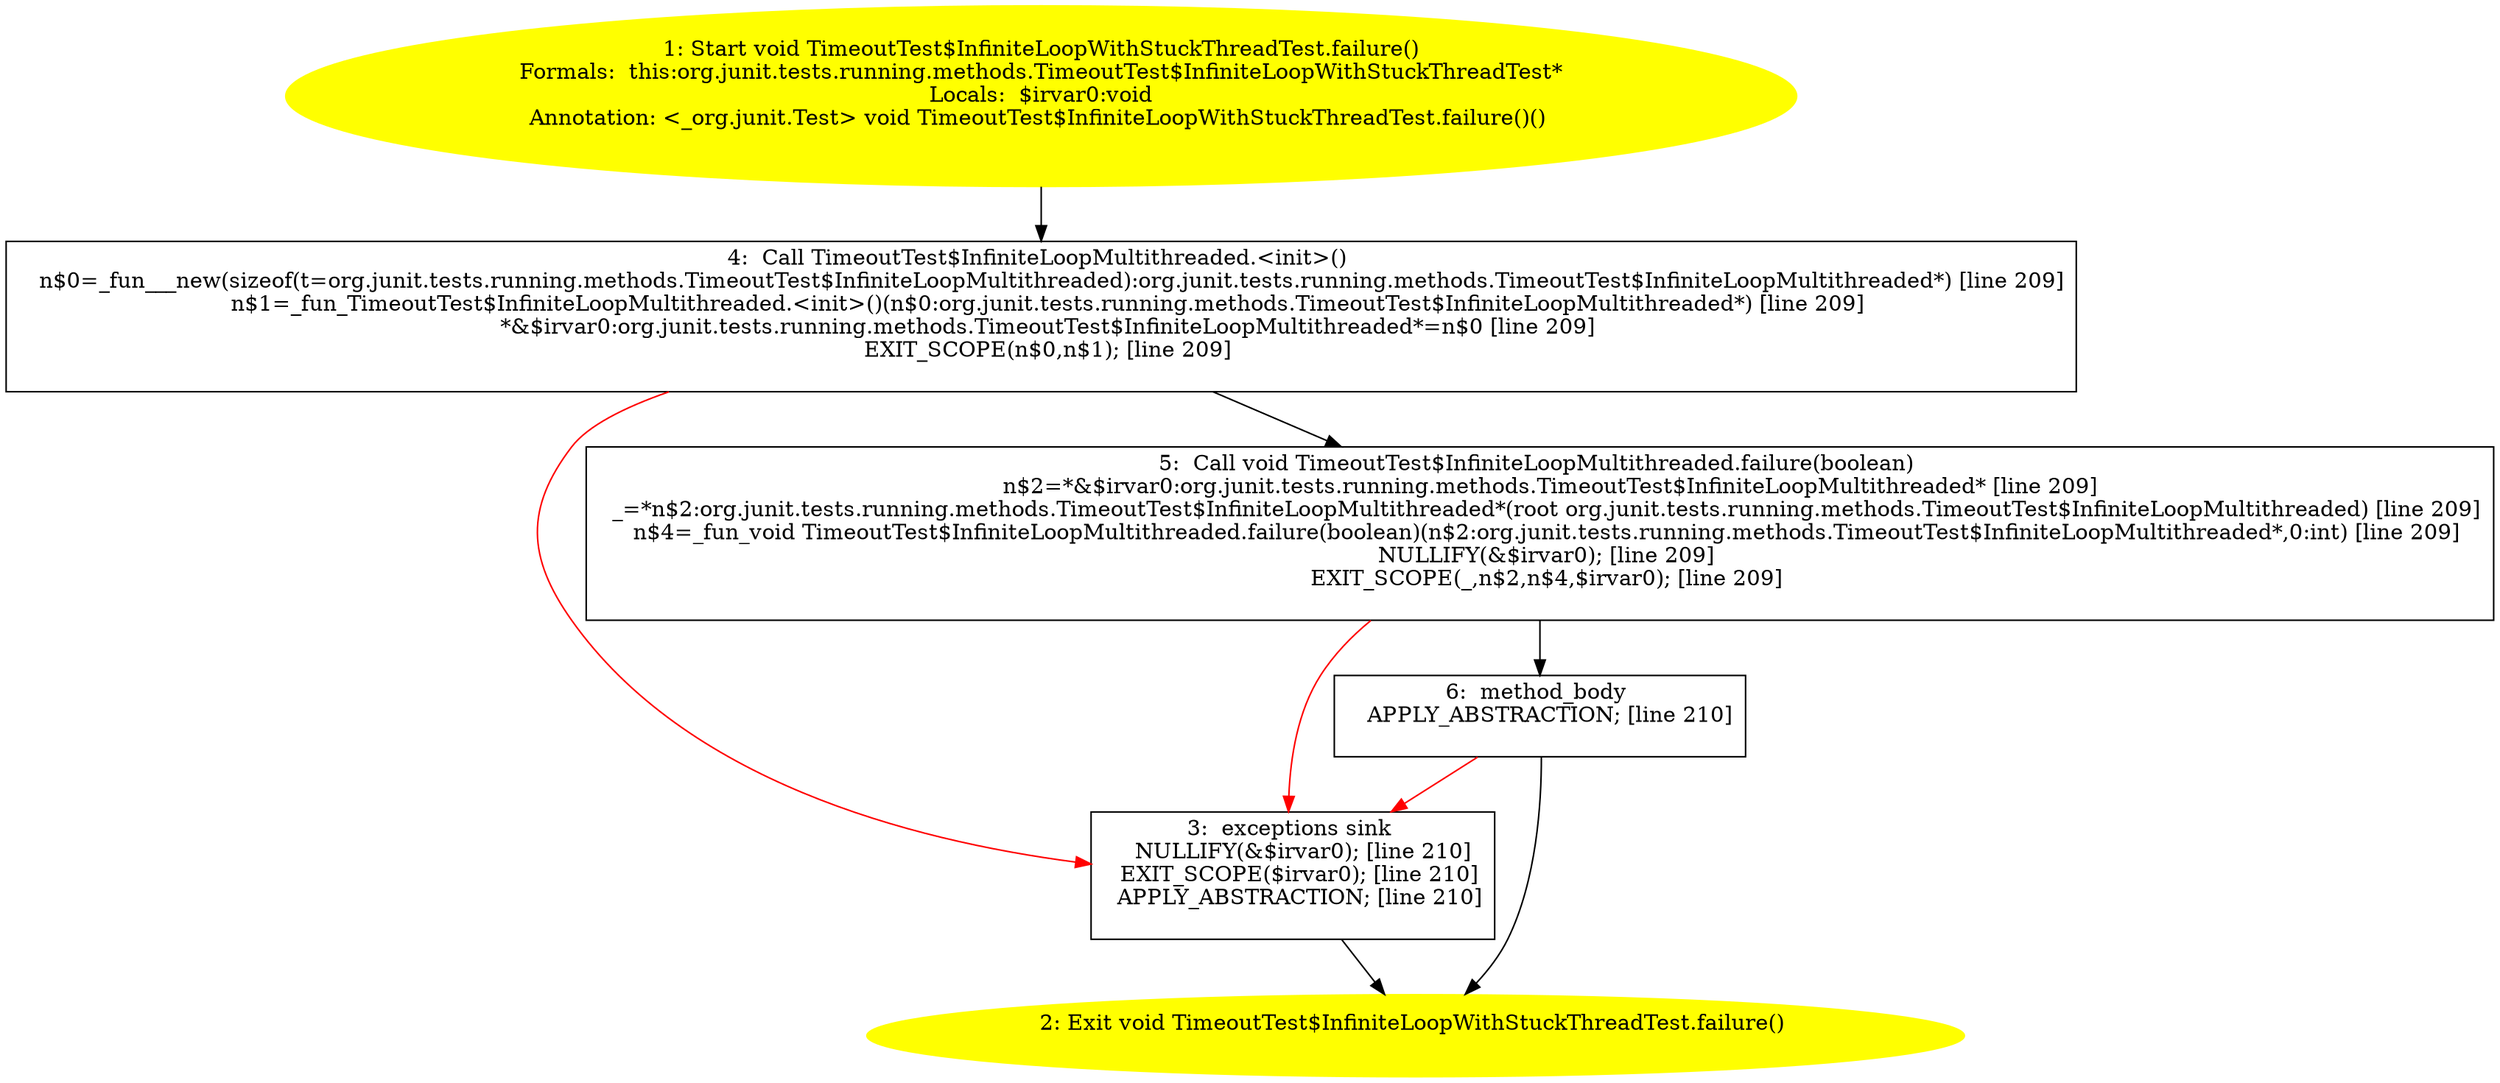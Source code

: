 /* @generated */
digraph cfg {
"org.junit.tests.running.methods.TimeoutTest$InfiniteLoopWithStuckThreadTest.failure():void.3826a87e929d5f2647022bc56fc9d182_1" [label="1: Start void TimeoutTest$InfiniteLoopWithStuckThreadTest.failure()\nFormals:  this:org.junit.tests.running.methods.TimeoutTest$InfiniteLoopWithStuckThreadTest*\nLocals:  $irvar0:void\nAnnotation: <_org.junit.Test> void TimeoutTest$InfiniteLoopWithStuckThreadTest.failure()() \n  " color=yellow style=filled]
	

	 "org.junit.tests.running.methods.TimeoutTest$InfiniteLoopWithStuckThreadTest.failure():void.3826a87e929d5f2647022bc56fc9d182_1" -> "org.junit.tests.running.methods.TimeoutTest$InfiniteLoopWithStuckThreadTest.failure():void.3826a87e929d5f2647022bc56fc9d182_4" ;
"org.junit.tests.running.methods.TimeoutTest$InfiniteLoopWithStuckThreadTest.failure():void.3826a87e929d5f2647022bc56fc9d182_2" [label="2: Exit void TimeoutTest$InfiniteLoopWithStuckThreadTest.failure() \n  " color=yellow style=filled]
	

"org.junit.tests.running.methods.TimeoutTest$InfiniteLoopWithStuckThreadTest.failure():void.3826a87e929d5f2647022bc56fc9d182_3" [label="3:  exceptions sink \n   NULLIFY(&$irvar0); [line 210]\n  EXIT_SCOPE($irvar0); [line 210]\n  APPLY_ABSTRACTION; [line 210]\n " shape="box"]
	

	 "org.junit.tests.running.methods.TimeoutTest$InfiniteLoopWithStuckThreadTest.failure():void.3826a87e929d5f2647022bc56fc9d182_3" -> "org.junit.tests.running.methods.TimeoutTest$InfiniteLoopWithStuckThreadTest.failure():void.3826a87e929d5f2647022bc56fc9d182_2" ;
"org.junit.tests.running.methods.TimeoutTest$InfiniteLoopWithStuckThreadTest.failure():void.3826a87e929d5f2647022bc56fc9d182_4" [label="4:  Call TimeoutTest$InfiniteLoopMultithreaded.<init>() \n   n$0=_fun___new(sizeof(t=org.junit.tests.running.methods.TimeoutTest$InfiniteLoopMultithreaded):org.junit.tests.running.methods.TimeoutTest$InfiniteLoopMultithreaded*) [line 209]\n  n$1=_fun_TimeoutTest$InfiniteLoopMultithreaded.<init>()(n$0:org.junit.tests.running.methods.TimeoutTest$InfiniteLoopMultithreaded*) [line 209]\n  *&$irvar0:org.junit.tests.running.methods.TimeoutTest$InfiniteLoopMultithreaded*=n$0 [line 209]\n  EXIT_SCOPE(n$0,n$1); [line 209]\n " shape="box"]
	

	 "org.junit.tests.running.methods.TimeoutTest$InfiniteLoopWithStuckThreadTest.failure():void.3826a87e929d5f2647022bc56fc9d182_4" -> "org.junit.tests.running.methods.TimeoutTest$InfiniteLoopWithStuckThreadTest.failure():void.3826a87e929d5f2647022bc56fc9d182_5" ;
	 "org.junit.tests.running.methods.TimeoutTest$InfiniteLoopWithStuckThreadTest.failure():void.3826a87e929d5f2647022bc56fc9d182_4" -> "org.junit.tests.running.methods.TimeoutTest$InfiniteLoopWithStuckThreadTest.failure():void.3826a87e929d5f2647022bc56fc9d182_3" [color="red" ];
"org.junit.tests.running.methods.TimeoutTest$InfiniteLoopWithStuckThreadTest.failure():void.3826a87e929d5f2647022bc56fc9d182_5" [label="5:  Call void TimeoutTest$InfiniteLoopMultithreaded.failure(boolean) \n   n$2=*&$irvar0:org.junit.tests.running.methods.TimeoutTest$InfiniteLoopMultithreaded* [line 209]\n  _=*n$2:org.junit.tests.running.methods.TimeoutTest$InfiniteLoopMultithreaded*(root org.junit.tests.running.methods.TimeoutTest$InfiniteLoopMultithreaded) [line 209]\n  n$4=_fun_void TimeoutTest$InfiniteLoopMultithreaded.failure(boolean)(n$2:org.junit.tests.running.methods.TimeoutTest$InfiniteLoopMultithreaded*,0:int) [line 209]\n  NULLIFY(&$irvar0); [line 209]\n  EXIT_SCOPE(_,n$2,n$4,$irvar0); [line 209]\n " shape="box"]
	

	 "org.junit.tests.running.methods.TimeoutTest$InfiniteLoopWithStuckThreadTest.failure():void.3826a87e929d5f2647022bc56fc9d182_5" -> "org.junit.tests.running.methods.TimeoutTest$InfiniteLoopWithStuckThreadTest.failure():void.3826a87e929d5f2647022bc56fc9d182_6" ;
	 "org.junit.tests.running.methods.TimeoutTest$InfiniteLoopWithStuckThreadTest.failure():void.3826a87e929d5f2647022bc56fc9d182_5" -> "org.junit.tests.running.methods.TimeoutTest$InfiniteLoopWithStuckThreadTest.failure():void.3826a87e929d5f2647022bc56fc9d182_3" [color="red" ];
"org.junit.tests.running.methods.TimeoutTest$InfiniteLoopWithStuckThreadTest.failure():void.3826a87e929d5f2647022bc56fc9d182_6" [label="6:  method_body \n   APPLY_ABSTRACTION; [line 210]\n " shape="box"]
	

	 "org.junit.tests.running.methods.TimeoutTest$InfiniteLoopWithStuckThreadTest.failure():void.3826a87e929d5f2647022bc56fc9d182_6" -> "org.junit.tests.running.methods.TimeoutTest$InfiniteLoopWithStuckThreadTest.failure():void.3826a87e929d5f2647022bc56fc9d182_2" ;
	 "org.junit.tests.running.methods.TimeoutTest$InfiniteLoopWithStuckThreadTest.failure():void.3826a87e929d5f2647022bc56fc9d182_6" -> "org.junit.tests.running.methods.TimeoutTest$InfiniteLoopWithStuckThreadTest.failure():void.3826a87e929d5f2647022bc56fc9d182_3" [color="red" ];
}
